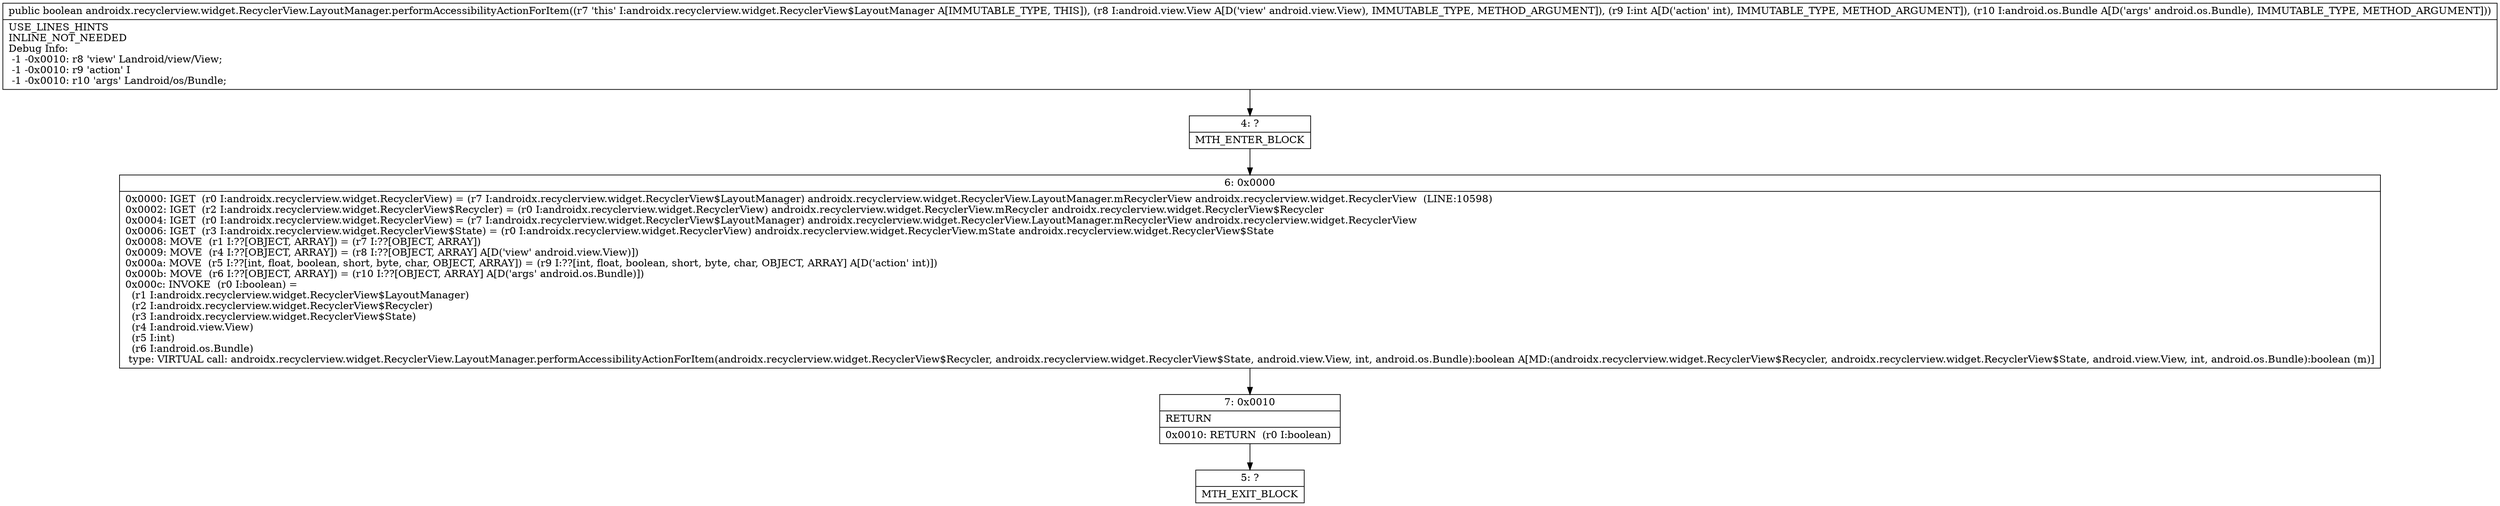 digraph "CFG forandroidx.recyclerview.widget.RecyclerView.LayoutManager.performAccessibilityActionForItem(Landroid\/view\/View;ILandroid\/os\/Bundle;)Z" {
Node_4 [shape=record,label="{4\:\ ?|MTH_ENTER_BLOCK\l}"];
Node_6 [shape=record,label="{6\:\ 0x0000|0x0000: IGET  (r0 I:androidx.recyclerview.widget.RecyclerView) = (r7 I:androidx.recyclerview.widget.RecyclerView$LayoutManager) androidx.recyclerview.widget.RecyclerView.LayoutManager.mRecyclerView androidx.recyclerview.widget.RecyclerView  (LINE:10598)\l0x0002: IGET  (r2 I:androidx.recyclerview.widget.RecyclerView$Recycler) = (r0 I:androidx.recyclerview.widget.RecyclerView) androidx.recyclerview.widget.RecyclerView.mRecycler androidx.recyclerview.widget.RecyclerView$Recycler \l0x0004: IGET  (r0 I:androidx.recyclerview.widget.RecyclerView) = (r7 I:androidx.recyclerview.widget.RecyclerView$LayoutManager) androidx.recyclerview.widget.RecyclerView.LayoutManager.mRecyclerView androidx.recyclerview.widget.RecyclerView \l0x0006: IGET  (r3 I:androidx.recyclerview.widget.RecyclerView$State) = (r0 I:androidx.recyclerview.widget.RecyclerView) androidx.recyclerview.widget.RecyclerView.mState androidx.recyclerview.widget.RecyclerView$State \l0x0008: MOVE  (r1 I:??[OBJECT, ARRAY]) = (r7 I:??[OBJECT, ARRAY]) \l0x0009: MOVE  (r4 I:??[OBJECT, ARRAY]) = (r8 I:??[OBJECT, ARRAY] A[D('view' android.view.View)]) \l0x000a: MOVE  (r5 I:??[int, float, boolean, short, byte, char, OBJECT, ARRAY]) = (r9 I:??[int, float, boolean, short, byte, char, OBJECT, ARRAY] A[D('action' int)]) \l0x000b: MOVE  (r6 I:??[OBJECT, ARRAY]) = (r10 I:??[OBJECT, ARRAY] A[D('args' android.os.Bundle)]) \l0x000c: INVOKE  (r0 I:boolean) = \l  (r1 I:androidx.recyclerview.widget.RecyclerView$LayoutManager)\l  (r2 I:androidx.recyclerview.widget.RecyclerView$Recycler)\l  (r3 I:androidx.recyclerview.widget.RecyclerView$State)\l  (r4 I:android.view.View)\l  (r5 I:int)\l  (r6 I:android.os.Bundle)\l type: VIRTUAL call: androidx.recyclerview.widget.RecyclerView.LayoutManager.performAccessibilityActionForItem(androidx.recyclerview.widget.RecyclerView$Recycler, androidx.recyclerview.widget.RecyclerView$State, android.view.View, int, android.os.Bundle):boolean A[MD:(androidx.recyclerview.widget.RecyclerView$Recycler, androidx.recyclerview.widget.RecyclerView$State, android.view.View, int, android.os.Bundle):boolean (m)]\l}"];
Node_7 [shape=record,label="{7\:\ 0x0010|RETURN\l|0x0010: RETURN  (r0 I:boolean) \l}"];
Node_5 [shape=record,label="{5\:\ ?|MTH_EXIT_BLOCK\l}"];
MethodNode[shape=record,label="{public boolean androidx.recyclerview.widget.RecyclerView.LayoutManager.performAccessibilityActionForItem((r7 'this' I:androidx.recyclerview.widget.RecyclerView$LayoutManager A[IMMUTABLE_TYPE, THIS]), (r8 I:android.view.View A[D('view' android.view.View), IMMUTABLE_TYPE, METHOD_ARGUMENT]), (r9 I:int A[D('action' int), IMMUTABLE_TYPE, METHOD_ARGUMENT]), (r10 I:android.os.Bundle A[D('args' android.os.Bundle), IMMUTABLE_TYPE, METHOD_ARGUMENT]))  | USE_LINES_HINTS\lINLINE_NOT_NEEDED\lDebug Info:\l  \-1 \-0x0010: r8 'view' Landroid\/view\/View;\l  \-1 \-0x0010: r9 'action' I\l  \-1 \-0x0010: r10 'args' Landroid\/os\/Bundle;\l}"];
MethodNode -> Node_4;Node_4 -> Node_6;
Node_6 -> Node_7;
Node_7 -> Node_5;
}

